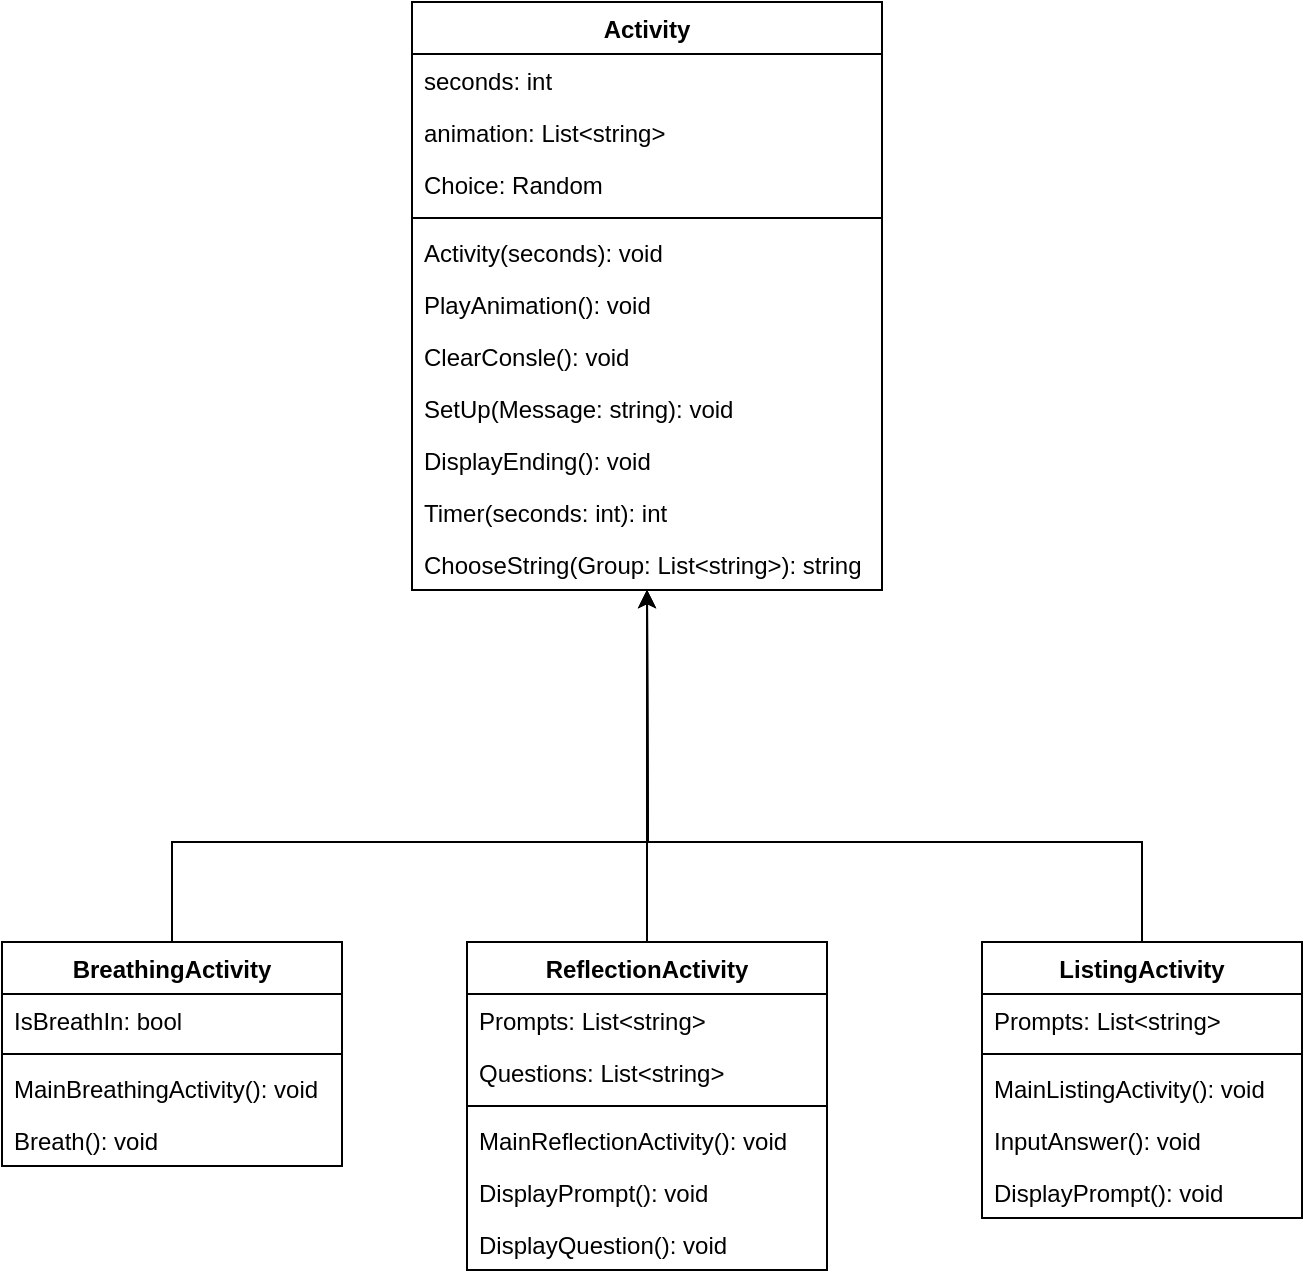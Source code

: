 <mxfile version="20.7.4" type="device"><diagram id="X8JqEW13sVhAXFpKOuip" name="Page-1"><mxGraphModel dx="712" dy="827" grid="1" gridSize="10" guides="1" tooltips="1" connect="1" arrows="1" fold="1" page="1" pageScale="1" pageWidth="850" pageHeight="1100" math="0" shadow="0"><root><mxCell id="0"/><mxCell id="1" parent="0"/><mxCell id="3g5Yi1pisuWioNnLhKyY-5" value="ReflectionActivity" style="swimlane;fontStyle=1;align=center;verticalAlign=top;childLayout=stackLayout;horizontal=1;startSize=26;horizontalStack=0;resizeParent=1;resizeParentMax=0;resizeLast=0;collapsible=1;marginBottom=0;" parent="1" vertex="1"><mxGeometry x="372.5" y="510" width="180" height="164" as="geometry"/></mxCell><mxCell id="3g5Yi1pisuWioNnLhKyY-42" value="Prompts: List&lt;string&gt;" style="text;strokeColor=none;fillColor=none;align=left;verticalAlign=top;spacingLeft=4;spacingRight=4;overflow=hidden;rotatable=0;points=[[0,0.5],[1,0.5]];portConstraint=eastwest;" parent="3g5Yi1pisuWioNnLhKyY-5" vertex="1"><mxGeometry y="26" width="180" height="26" as="geometry"/></mxCell><mxCell id="3g5Yi1pisuWioNnLhKyY-46" value="Questions: List&lt;string&gt;" style="text;strokeColor=none;fillColor=none;align=left;verticalAlign=top;spacingLeft=4;spacingRight=4;overflow=hidden;rotatable=0;points=[[0,0.5],[1,0.5]];portConstraint=eastwest;" parent="3g5Yi1pisuWioNnLhKyY-5" vertex="1"><mxGeometry y="52" width="180" height="26" as="geometry"/></mxCell><mxCell id="3g5Yi1pisuWioNnLhKyY-7" value="" style="line;strokeWidth=1;fillColor=none;align=left;verticalAlign=middle;spacingTop=-1;spacingLeft=3;spacingRight=3;rotatable=0;labelPosition=right;points=[];portConstraint=eastwest;strokeColor=inherit;" parent="3g5Yi1pisuWioNnLhKyY-5" vertex="1"><mxGeometry y="78" width="180" height="8" as="geometry"/></mxCell><mxCell id="3g5Yi1pisuWioNnLhKyY-45" value="MainReflectionActivity(): void" style="text;strokeColor=none;fillColor=none;align=left;verticalAlign=top;spacingLeft=4;spacingRight=4;overflow=hidden;rotatable=0;points=[[0,0.5],[1,0.5]];portConstraint=eastwest;" parent="3g5Yi1pisuWioNnLhKyY-5" vertex="1"><mxGeometry y="86" width="180" height="26" as="geometry"/></mxCell><mxCell id="3g5Yi1pisuWioNnLhKyY-48" value="DisplayPrompt(): void" style="text;strokeColor=none;fillColor=none;align=left;verticalAlign=top;spacingLeft=4;spacingRight=4;overflow=hidden;rotatable=0;points=[[0,0.5],[1,0.5]];portConstraint=eastwest;" parent="3g5Yi1pisuWioNnLhKyY-5" vertex="1"><mxGeometry y="112" width="180" height="26" as="geometry"/></mxCell><mxCell id="3g5Yi1pisuWioNnLhKyY-8" value="DisplayQuestion(): void" style="text;strokeColor=none;fillColor=none;align=left;verticalAlign=top;spacingLeft=4;spacingRight=4;overflow=hidden;rotatable=0;points=[[0,0.5],[1,0.5]];portConstraint=eastwest;" parent="3g5Yi1pisuWioNnLhKyY-5" vertex="1"><mxGeometry y="138" width="180" height="26" as="geometry"/></mxCell><mxCell id="3g5Yi1pisuWioNnLhKyY-9" value="ListingActivity" style="swimlane;fontStyle=1;align=center;verticalAlign=top;childLayout=stackLayout;horizontal=1;startSize=26;horizontalStack=0;resizeParent=1;resizeParentMax=0;resizeLast=0;collapsible=1;marginBottom=0;" parent="1" vertex="1"><mxGeometry x="630" y="510" width="160" height="138" as="geometry"/></mxCell><mxCell id="3g5Yi1pisuWioNnLhKyY-10" value="Prompts: List&lt;string&gt;" style="text;strokeColor=none;fillColor=none;align=left;verticalAlign=top;spacingLeft=4;spacingRight=4;overflow=hidden;rotatable=0;points=[[0,0.5],[1,0.5]];portConstraint=eastwest;" parent="3g5Yi1pisuWioNnLhKyY-9" vertex="1"><mxGeometry y="26" width="160" height="26" as="geometry"/></mxCell><mxCell id="3g5Yi1pisuWioNnLhKyY-11" value="" style="line;strokeWidth=1;fillColor=none;align=left;verticalAlign=middle;spacingTop=-1;spacingLeft=3;spacingRight=3;rotatable=0;labelPosition=right;points=[];portConstraint=eastwest;strokeColor=inherit;" parent="3g5Yi1pisuWioNnLhKyY-9" vertex="1"><mxGeometry y="52" width="160" height="8" as="geometry"/></mxCell><mxCell id="3g5Yi1pisuWioNnLhKyY-12" value="MainListingActivity(): void" style="text;strokeColor=none;fillColor=none;align=left;verticalAlign=top;spacingLeft=4;spacingRight=4;overflow=hidden;rotatable=0;points=[[0,0.5],[1,0.5]];portConstraint=eastwest;" parent="3g5Yi1pisuWioNnLhKyY-9" vertex="1"><mxGeometry y="60" width="160" height="26" as="geometry"/></mxCell><mxCell id="3g5Yi1pisuWioNnLhKyY-53" value="InputAnswer(): void" style="text;strokeColor=none;fillColor=none;align=left;verticalAlign=top;spacingLeft=4;spacingRight=4;overflow=hidden;rotatable=0;points=[[0,0.5],[1,0.5]];portConstraint=eastwest;" parent="3g5Yi1pisuWioNnLhKyY-9" vertex="1"><mxGeometry y="86" width="160" height="26" as="geometry"/></mxCell><mxCell id="3g5Yi1pisuWioNnLhKyY-44" value="DisplayPrompt(): void" style="text;strokeColor=none;fillColor=none;align=left;verticalAlign=top;spacingLeft=4;spacingRight=4;overflow=hidden;rotatable=0;points=[[0,0.5],[1,0.5]];portConstraint=eastwest;" parent="3g5Yi1pisuWioNnLhKyY-9" vertex="1"><mxGeometry y="112" width="160" height="26" as="geometry"/></mxCell><mxCell id="3g5Yi1pisuWioNnLhKyY-13" value="BreathingActivity" style="swimlane;fontStyle=1;align=center;verticalAlign=top;childLayout=stackLayout;horizontal=1;startSize=26;horizontalStack=0;resizeParent=1;resizeParentMax=0;resizeLast=0;collapsible=1;marginBottom=0;" parent="1" vertex="1"><mxGeometry x="140" y="510" width="170" height="112" as="geometry"/></mxCell><mxCell id="3g5Yi1pisuWioNnLhKyY-14" value="IsBreathIn: bool" style="text;strokeColor=none;fillColor=none;align=left;verticalAlign=top;spacingLeft=4;spacingRight=4;overflow=hidden;rotatable=0;points=[[0,0.5],[1,0.5]];portConstraint=eastwest;" parent="3g5Yi1pisuWioNnLhKyY-13" vertex="1"><mxGeometry y="26" width="170" height="26" as="geometry"/></mxCell><mxCell id="3g5Yi1pisuWioNnLhKyY-15" value="" style="line;strokeWidth=1;fillColor=none;align=left;verticalAlign=middle;spacingTop=-1;spacingLeft=3;spacingRight=3;rotatable=0;labelPosition=right;points=[];portConstraint=eastwest;strokeColor=inherit;" parent="3g5Yi1pisuWioNnLhKyY-13" vertex="1"><mxGeometry y="52" width="170" height="8" as="geometry"/></mxCell><mxCell id="3g5Yi1pisuWioNnLhKyY-36" value="MainBreathingActivity(): void" style="text;strokeColor=none;fillColor=none;align=left;verticalAlign=top;spacingLeft=4;spacingRight=4;overflow=hidden;rotatable=0;points=[[0,0.5],[1,0.5]];portConstraint=eastwest;" parent="3g5Yi1pisuWioNnLhKyY-13" vertex="1"><mxGeometry y="60" width="170" height="26" as="geometry"/></mxCell><mxCell id="3g5Yi1pisuWioNnLhKyY-38" value="Breath(): void" style="text;strokeColor=none;fillColor=none;align=left;verticalAlign=top;spacingLeft=4;spacingRight=4;overflow=hidden;rotatable=0;points=[[0,0.5],[1,0.5]];portConstraint=eastwest;" parent="3g5Yi1pisuWioNnLhKyY-13" vertex="1"><mxGeometry y="86" width="170" height="26" as="geometry"/></mxCell><mxCell id="3g5Yi1pisuWioNnLhKyY-17" value="Activity" style="swimlane;fontStyle=1;align=center;verticalAlign=top;childLayout=stackLayout;horizontal=1;startSize=26;horizontalStack=0;resizeParent=1;resizeParentMax=0;resizeLast=0;collapsible=1;marginBottom=0;" parent="1" vertex="1"><mxGeometry x="345" y="40" width="235" height="294" as="geometry"><mxRectangle x="345" y="40" width="80" height="30" as="alternateBounds"/></mxGeometry></mxCell><mxCell id="3g5Yi1pisuWioNnLhKyY-18" value="seconds: int" style="text;strokeColor=none;fillColor=none;align=left;verticalAlign=top;spacingLeft=4;spacingRight=4;overflow=hidden;rotatable=0;points=[[0,0.5],[1,0.5]];portConstraint=eastwest;" parent="3g5Yi1pisuWioNnLhKyY-17" vertex="1"><mxGeometry y="26" width="235" height="26" as="geometry"/></mxCell><mxCell id="3g5Yi1pisuWioNnLhKyY-22" value="animation: List&lt;string&gt;" style="text;strokeColor=none;fillColor=none;align=left;verticalAlign=top;spacingLeft=4;spacingRight=4;overflow=hidden;rotatable=0;points=[[0,0.5],[1,0.5]];portConstraint=eastwest;" parent="3g5Yi1pisuWioNnLhKyY-17" vertex="1"><mxGeometry y="52" width="235" height="26" as="geometry"/></mxCell><mxCell id="3g5Yi1pisuWioNnLhKyY-40" value="Choice: Random" style="text;strokeColor=none;fillColor=none;align=left;verticalAlign=top;spacingLeft=4;spacingRight=4;overflow=hidden;rotatable=0;points=[[0,0.5],[1,0.5]];portConstraint=eastwest;" parent="3g5Yi1pisuWioNnLhKyY-17" vertex="1"><mxGeometry y="78" width="235" height="26" as="geometry"/></mxCell><mxCell id="3g5Yi1pisuWioNnLhKyY-19" value="" style="line;strokeWidth=1;fillColor=none;align=left;verticalAlign=middle;spacingTop=-1;spacingLeft=3;spacingRight=3;rotatable=0;labelPosition=right;points=[];portConstraint=eastwest;strokeColor=inherit;" parent="3g5Yi1pisuWioNnLhKyY-17" vertex="1"><mxGeometry y="104" width="235" height="8" as="geometry"/></mxCell><mxCell id="3g5Yi1pisuWioNnLhKyY-20" value="Activity(seconds): void" style="text;strokeColor=none;fillColor=none;align=left;verticalAlign=top;spacingLeft=4;spacingRight=4;overflow=hidden;rotatable=0;points=[[0,0.5],[1,0.5]];portConstraint=eastwest;" parent="3g5Yi1pisuWioNnLhKyY-17" vertex="1"><mxGeometry y="112" width="235" height="26" as="geometry"/></mxCell><mxCell id="3g5Yi1pisuWioNnLhKyY-35" value="PlayAnimation(): void" style="text;strokeColor=none;fillColor=none;align=left;verticalAlign=top;spacingLeft=4;spacingRight=4;overflow=hidden;rotatable=0;points=[[0,0.5],[1,0.5]];portConstraint=eastwest;" parent="3g5Yi1pisuWioNnLhKyY-17" vertex="1"><mxGeometry y="138" width="235" height="26" as="geometry"/></mxCell><mxCell id="3g5Yi1pisuWioNnLhKyY-27" value="ClearConsle(): void" style="text;strokeColor=none;fillColor=none;align=left;verticalAlign=top;spacingLeft=4;spacingRight=4;overflow=hidden;rotatable=0;points=[[0,0.5],[1,0.5]];portConstraint=eastwest;" parent="3g5Yi1pisuWioNnLhKyY-17" vertex="1"><mxGeometry y="164" width="235" height="26" as="geometry"/></mxCell><mxCell id="3g5Yi1pisuWioNnLhKyY-29" value="SetUp(Message: string): void" style="text;strokeColor=none;fillColor=none;align=left;verticalAlign=top;spacingLeft=4;spacingRight=4;overflow=hidden;rotatable=0;points=[[0,0.5],[1,0.5]];portConstraint=eastwest;" parent="3g5Yi1pisuWioNnLhKyY-17" vertex="1"><mxGeometry y="190" width="235" height="26" as="geometry"/></mxCell><mxCell id="3g5Yi1pisuWioNnLhKyY-30" value="DisplayEnding(): void" style="text;strokeColor=none;fillColor=none;align=left;verticalAlign=top;spacingLeft=4;spacingRight=4;overflow=hidden;rotatable=0;points=[[0,0.5],[1,0.5]];portConstraint=eastwest;" parent="3g5Yi1pisuWioNnLhKyY-17" vertex="1"><mxGeometry y="216" width="235" height="26" as="geometry"/></mxCell><mxCell id="3g5Yi1pisuWioNnLhKyY-34" value="Timer(seconds: int): int" style="text;strokeColor=none;fillColor=none;align=left;verticalAlign=top;spacingLeft=4;spacingRight=4;overflow=hidden;rotatable=0;points=[[0,0.5],[1,0.5]];portConstraint=eastwest;" parent="3g5Yi1pisuWioNnLhKyY-17" vertex="1"><mxGeometry y="242" width="235" height="26" as="geometry"/></mxCell><mxCell id="3g5Yi1pisuWioNnLhKyY-41" value="ChooseString(Group: List&lt;string&gt;): string" style="text;strokeColor=none;fillColor=none;align=left;verticalAlign=top;spacingLeft=4;spacingRight=4;overflow=hidden;rotatable=0;points=[[0,0.5],[1,0.5]];portConstraint=eastwest;" parent="3g5Yi1pisuWioNnLhKyY-17" vertex="1"><mxGeometry y="268" width="235" height="26" as="geometry"/></mxCell><mxCell id="3g5Yi1pisuWioNnLhKyY-54" value="" style="endArrow=classic;html=1;rounded=0;entryX=0.5;entryY=1;entryDx=0;entryDy=0;exitX=0.5;exitY=0;exitDx=0;exitDy=0;" parent="1" source="3g5Yi1pisuWioNnLhKyY-9" target="3g5Yi1pisuWioNnLhKyY-17" edge="1"><mxGeometry width="50" height="50" relative="1" as="geometry"><mxPoint x="410" y="430" as="sourcePoint"/><mxPoint x="460" y="380" as="targetPoint"/><Array as="points"><mxPoint x="710" y="460"/><mxPoint x="463" y="460"/></Array></mxGeometry></mxCell><mxCell id="3g5Yi1pisuWioNnLhKyY-55" value="" style="endArrow=classic;html=1;rounded=0;exitX=0.5;exitY=0;exitDx=0;exitDy=0;entryX=0.5;entryY=1;entryDx=0;entryDy=0;" parent="1" source="3g5Yi1pisuWioNnLhKyY-5" target="3g5Yi1pisuWioNnLhKyY-17" edge="1"><mxGeometry width="50" height="50" relative="1" as="geometry"><mxPoint x="410" y="430" as="sourcePoint"/><mxPoint x="510" y="420" as="targetPoint"/></mxGeometry></mxCell><mxCell id="3g5Yi1pisuWioNnLhKyY-56" value="" style="endArrow=classic;html=1;rounded=0;exitX=0.5;exitY=0;exitDx=0;exitDy=0;entryX=0.5;entryY=1;entryDx=0;entryDy=0;" parent="1" source="3g5Yi1pisuWioNnLhKyY-13" target="3g5Yi1pisuWioNnLhKyY-17" edge="1"><mxGeometry width="50" height="50" relative="1" as="geometry"><mxPoint x="410" y="430" as="sourcePoint"/><mxPoint x="320" y="380" as="targetPoint"/><Array as="points"><mxPoint x="225" y="460"/><mxPoint x="463" y="460"/></Array></mxGeometry></mxCell></root></mxGraphModel></diagram></mxfile>